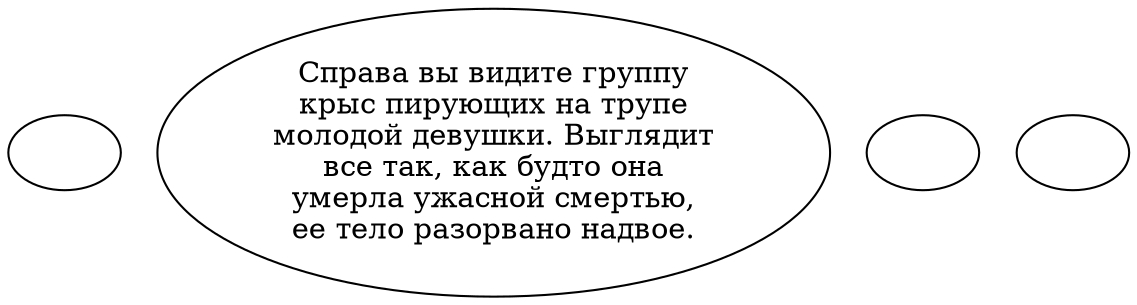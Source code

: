 digraph tribesp3 {
  "start" [style=filled       fillcolor="#FFFFFF"       color="#000000"]
  "start" [label=""]
  "spatial_p_proc" [style=filled       fillcolor="#FFFFFF"       color="#000000"]
  "spatial_p_proc" [label="Справа вы видите группу\nкрыс пирующих на трупе\nмолодой девушки. Выглядит\nвсе так, как будто она\nумерла ужасной смертью,\nее тело разорвано надвое."]
  "map_enter_p_proc" [style=filled       fillcolor="#FFFFFF"       color="#000000"]
  "map_enter_p_proc" [label=""]
  "map_update_p_proc" [style=filled       fillcolor="#FFFFFF"       color="#000000"]
  "map_update_p_proc" [label=""]
}